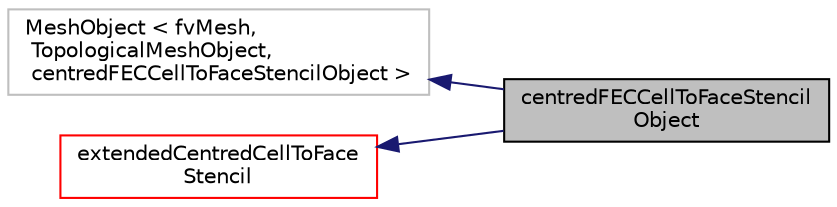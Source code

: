 digraph "centredFECCellToFaceStencilObject"
{
  bgcolor="transparent";
  edge [fontname="Helvetica",fontsize="10",labelfontname="Helvetica",labelfontsize="10"];
  node [fontname="Helvetica",fontsize="10",shape=record];
  rankdir="LR";
  Node1 [label="centredFECCellToFaceStencil\lObject",height=0.2,width=0.4,color="black", fillcolor="grey75", style="filled", fontcolor="black"];
  Node2 -> Node1 [dir="back",color="midnightblue",fontsize="10",style="solid",fontname="Helvetica"];
  Node2 [label="MeshObject    \< fvMesh,\l TopologicalMeshObject,\l centredFECCellToFaceStencilObject \>",height=0.2,width=0.4,color="grey75"];
  Node3 -> Node1 [dir="back",color="midnightblue",fontsize="10",style="solid",fontname="Helvetica"];
  Node3 [label="extendedCentredCellToFace\lStencil",height=0.2,width=0.4,color="red",URL="$a00697.html"];
}
